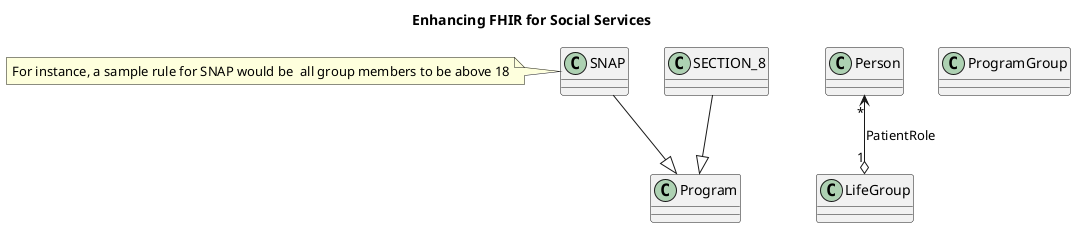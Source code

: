 @startuml

title Enhancing FHIR for Social Services

class Person

class ProgramGroup {

}

class LifeGroup {

}

Person "*" <--o "1" LifeGroup : PatientRole


   

 

   

SNAP --|> Program 

class SNAP {

}

note left of SNAP
 For instance, a sample rule for SNAP would be  all group members to be above 18
end note

SECTION_8 --|> Program 

class SECTION_8 {

}

@enduml